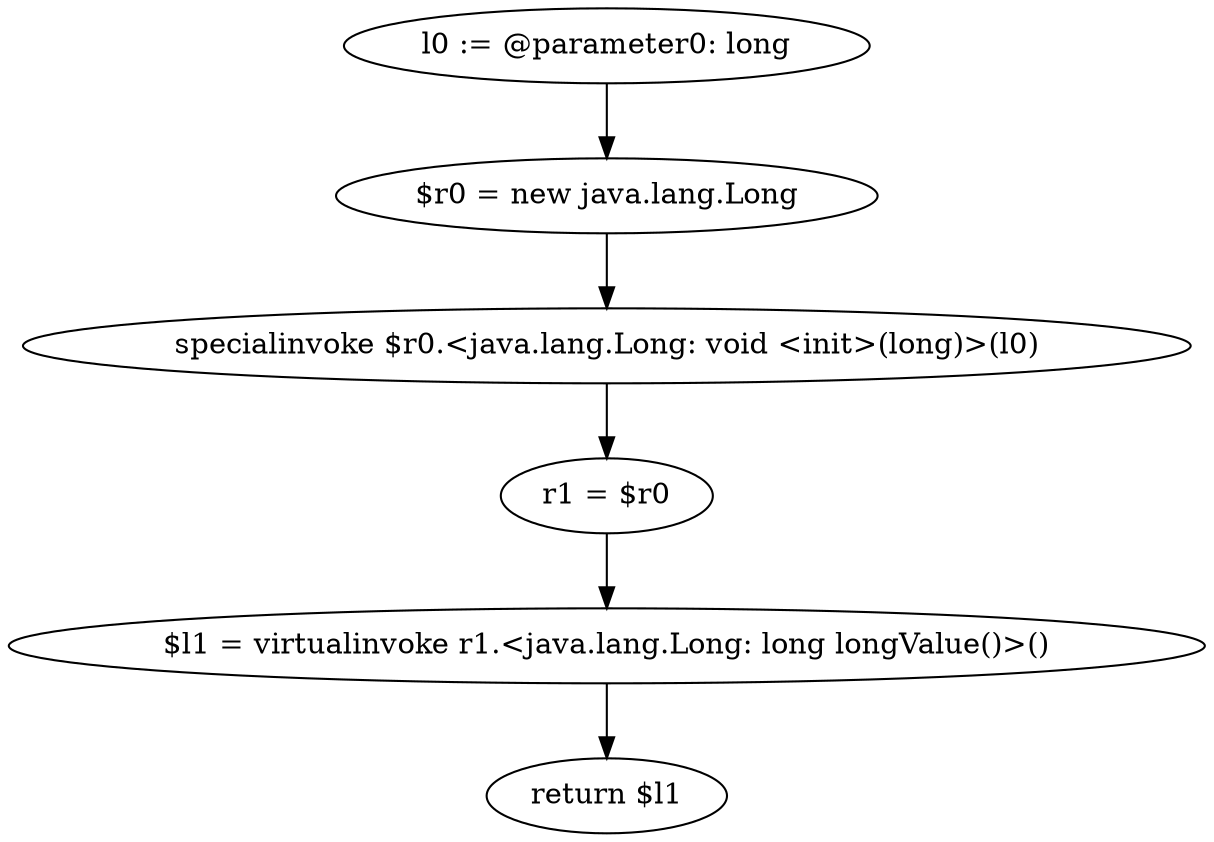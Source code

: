 digraph "unitGraph" {
    "l0 := @parameter0: long"
    "$r0 = new java.lang.Long"
    "specialinvoke $r0.<java.lang.Long: void <init>(long)>(l0)"
    "r1 = $r0"
    "$l1 = virtualinvoke r1.<java.lang.Long: long longValue()>()"
    "return $l1"
    "l0 := @parameter0: long"->"$r0 = new java.lang.Long";
    "$r0 = new java.lang.Long"->"specialinvoke $r0.<java.lang.Long: void <init>(long)>(l0)";
    "specialinvoke $r0.<java.lang.Long: void <init>(long)>(l0)"->"r1 = $r0";
    "r1 = $r0"->"$l1 = virtualinvoke r1.<java.lang.Long: long longValue()>()";
    "$l1 = virtualinvoke r1.<java.lang.Long: long longValue()>()"->"return $l1";
}
